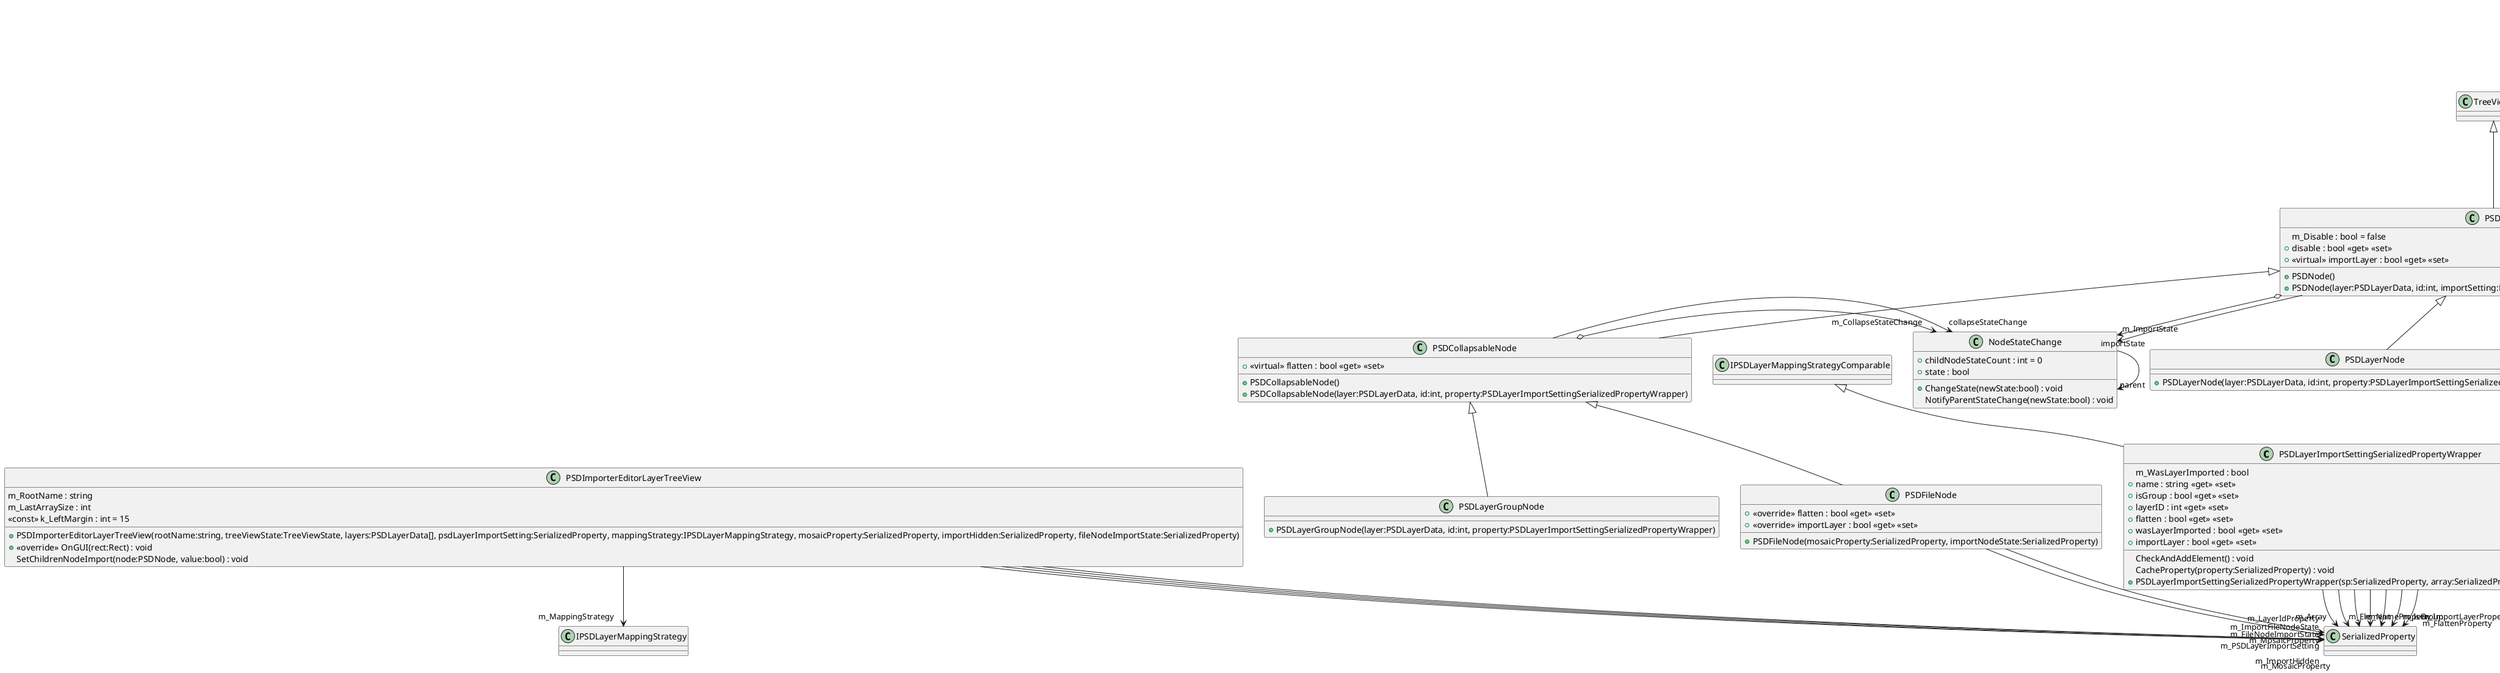 @startuml
class PSDLayerImportSettingSerializedPropertyWrapper {
    m_WasLayerImported : bool
    + name : string <<get>> <<set>>
    + isGroup : bool <<get>> <<set>>
    + layerID : int <<get>> <<set>>
    + flatten : bool <<get>> <<set>>
    + wasLayerImported : bool <<get>> <<set>>
    + importLayer : bool <<get>> <<set>>
    CheckAndAddElement() : void
    CacheProperty(property:SerializedProperty) : void
    + PSDLayerImportSettingSerializedPropertyWrapper(sp:SerializedProperty, array:SerializedProperty, layer:PSDLayerData)
}
class PSDNode {
    m_Disable : bool = false
    + disable : bool <<get>> <<set>>
    + PSDNode()
    + PSDNode(layer:PSDLayerData, id:int, importSetting:PSDLayerImportSettingSerializedPropertyWrapper)
    + <<virtual>> importLayer : bool <<get>> <<set>>
}
class NodeStateChange {
    + childNodeStateCount : int = 0
    + state : bool
    + ChangeState(newState:bool) : void
    NotifyParentStateChange(newState:bool) : void
}
class PSDCollapsableNode {
    + <<virtual>> flatten : bool <<get>> <<set>>
    + PSDCollapsableNode()
    + PSDCollapsableNode(layer:PSDLayerData, id:int, property:PSDLayerImportSettingSerializedPropertyWrapper)
}
class PSDFileNode {
    + PSDFileNode(mosaicProperty:SerializedProperty, importNodeState:SerializedProperty)
    + <<override>> flatten : bool <<get>> <<set>>
    + <<override>> importLayer : bool <<get>> <<set>>
}
class PSDLayerNode {
    + PSDLayerNode(layer:PSDLayerData, id:int, property:PSDLayerImportSettingSerializedPropertyWrapper)
}
class PSDLayerGroupNode {
    + PSDLayerGroupNode(layer:PSDLayerData, id:int, property:PSDLayerImportSettingSerializedPropertyWrapper)
}
class Style <<static>> {
    {static} + <<readonly>> k_LightIconResourcePath : string = "Icons/Light"
    {static} + <<readonly>> k_DarkIconResourcePath : string = "Icons/Dark"
    {static} + <<readonly>> k_SelectedIconResourcePath : string = "Icons/Selected"
    <<const>> k_ResourcePath : string = "Packages/com.unity.2d.psdimporter/Editor/Assets"
    + {static} iconSize : int = 16
    + {static} iconPadding : int = 6
    + {static} LoadIconResource(name:string, personalPath:string, proPath:string) : Texture2D
    {static} Style()
}
class PSDImporterEditorLayerTreeView {
    m_RootName : string
    m_LastArraySize : int
    <<const>> k_LeftMargin : int = 15
    + PSDImporterEditorLayerTreeView(rootName:string, treeViewState:TreeViewState, layers:PSDLayerData[], psdLayerImportSetting:SerializedProperty, mappingStrategy:IPSDLayerMappingStrategy, mosaicProperty:SerializedProperty, importHidden:SerializedProperty, fileNodeImportState:SerializedProperty)
    + <<override>> OnGUI(rect:Rect) : void
    SetChildrenNodeImport(node:PSDNode, value:bool) : void
}
IPSDLayerMappingStrategyComparable <|-- PSDLayerImportSettingSerializedPropertyWrapper
PSDLayerImportSettingSerializedPropertyWrapper --> "m_Layer" PSDLayerData
PSDLayerImportSettingSerializedPropertyWrapper --> "m_Array" SerializedProperty
PSDLayerImportSettingSerializedPropertyWrapper --> "m_Element" SerializedProperty
PSDLayerImportSettingSerializedPropertyWrapper --> "m_NameProperty" SerializedProperty
PSDLayerImportSettingSerializedPropertyWrapper --> "m_LayerIdProperty" SerializedProperty
PSDLayerImportSettingSerializedPropertyWrapper --> "m_FlattenProperty" SerializedProperty
PSDLayerImportSettingSerializedPropertyWrapper --> "m_IsGroup" SerializedProperty
PSDLayerImportSettingSerializedPropertyWrapper --> "m_ImportLayerProperty" SerializedProperty
TreeViewItem <|-- PSDNode
PSDNode o-> "m_ImportState" NodeStateChange
PSDNode --> "m_Layer" PSDLayerData
PSDNode --> "layer" PSDLayerData
PSDNode --> "m_Property" PSDLayerImportSettingSerializedPropertyWrapper
PSDNode --> "importState" NodeStateChange
PSDNode --> "property" PSDLayerImportSettingSerializedPropertyWrapper
NodeStateChange --> "parent" NodeStateChange
PSDNode <|-- PSDCollapsableNode
PSDCollapsableNode o-> "m_CollapseStateChange" NodeStateChange
PSDCollapsableNode --> "collapseStateChange" NodeStateChange
PSDCollapsableNode <|-- PSDFileNode
PSDFileNode --> "m_MosaicProperty" SerializedProperty
PSDFileNode --> "m_ImportFileNodeState" SerializedProperty
PSDNode <|-- PSDLayerNode
PSDCollapsableNode <|-- PSDLayerGroupNode
Style o-> "hoverLine" GUIStyle
Style o-> "flattenToggleStyle" GUIStyle
Style o-> "layerHiddenToolTip" GUIContent
Style o-> "hiddenLayerNotImportWarning" GUIContent
PSDImporterEditorLayerTreeView --> "m_PSDLayerImportSetting" SerializedProperty
PSDImporterEditorLayerTreeView --> "m_MappingStrategy" IPSDLayerMappingStrategy
PSDImporterEditorLayerTreeView --> "m_MosaicProperty" SerializedProperty
PSDImporterEditorLayerTreeView --> "m_FileNodeImportState" SerializedProperty
PSDImporterEditorLayerTreeView --> "m_ImportHidden" SerializedProperty
@enduml
